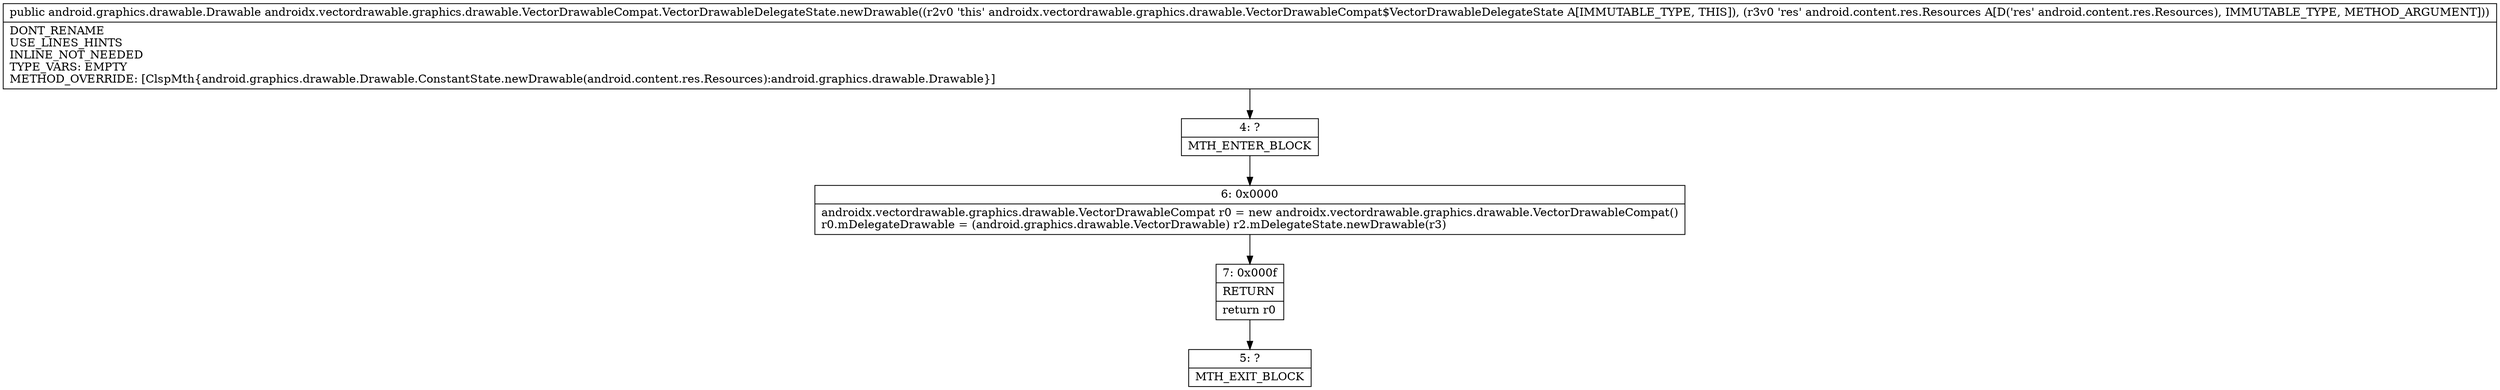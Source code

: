 digraph "CFG forandroidx.vectordrawable.graphics.drawable.VectorDrawableCompat.VectorDrawableDelegateState.newDrawable(Landroid\/content\/res\/Resources;)Landroid\/graphics\/drawable\/Drawable;" {
Node_4 [shape=record,label="{4\:\ ?|MTH_ENTER_BLOCK\l}"];
Node_6 [shape=record,label="{6\:\ 0x0000|androidx.vectordrawable.graphics.drawable.VectorDrawableCompat r0 = new androidx.vectordrawable.graphics.drawable.VectorDrawableCompat()\lr0.mDelegateDrawable = (android.graphics.drawable.VectorDrawable) r2.mDelegateState.newDrawable(r3)\l}"];
Node_7 [shape=record,label="{7\:\ 0x000f|RETURN\l|return r0\l}"];
Node_5 [shape=record,label="{5\:\ ?|MTH_EXIT_BLOCK\l}"];
MethodNode[shape=record,label="{public android.graphics.drawable.Drawable androidx.vectordrawable.graphics.drawable.VectorDrawableCompat.VectorDrawableDelegateState.newDrawable((r2v0 'this' androidx.vectordrawable.graphics.drawable.VectorDrawableCompat$VectorDrawableDelegateState A[IMMUTABLE_TYPE, THIS]), (r3v0 'res' android.content.res.Resources A[D('res' android.content.res.Resources), IMMUTABLE_TYPE, METHOD_ARGUMENT]))  | DONT_RENAME\lUSE_LINES_HINTS\lINLINE_NOT_NEEDED\lTYPE_VARS: EMPTY\lMETHOD_OVERRIDE: [ClspMth\{android.graphics.drawable.Drawable.ConstantState.newDrawable(android.content.res.Resources):android.graphics.drawable.Drawable\}]\l}"];
MethodNode -> Node_4;Node_4 -> Node_6;
Node_6 -> Node_7;
Node_7 -> Node_5;
}


